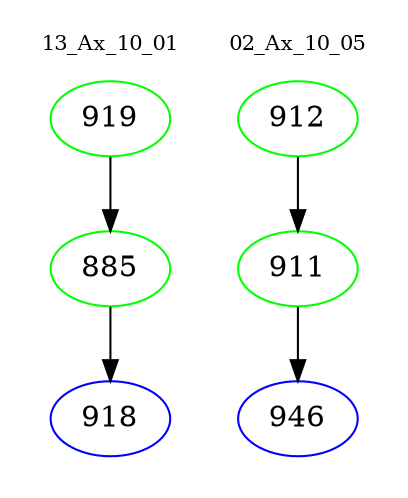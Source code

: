 digraph{
subgraph cluster_0 {
color = white
label = "13_Ax_10_01";
fontsize=10;
T0_919 [label="919", color="green"]
T0_919 -> T0_885 [color="black"]
T0_885 [label="885", color="green"]
T0_885 -> T0_918 [color="black"]
T0_918 [label="918", color="blue"]
}
subgraph cluster_1 {
color = white
label = "02_Ax_10_05";
fontsize=10;
T1_912 [label="912", color="green"]
T1_912 -> T1_911 [color="black"]
T1_911 [label="911", color="green"]
T1_911 -> T1_946 [color="black"]
T1_946 [label="946", color="blue"]
}
}
